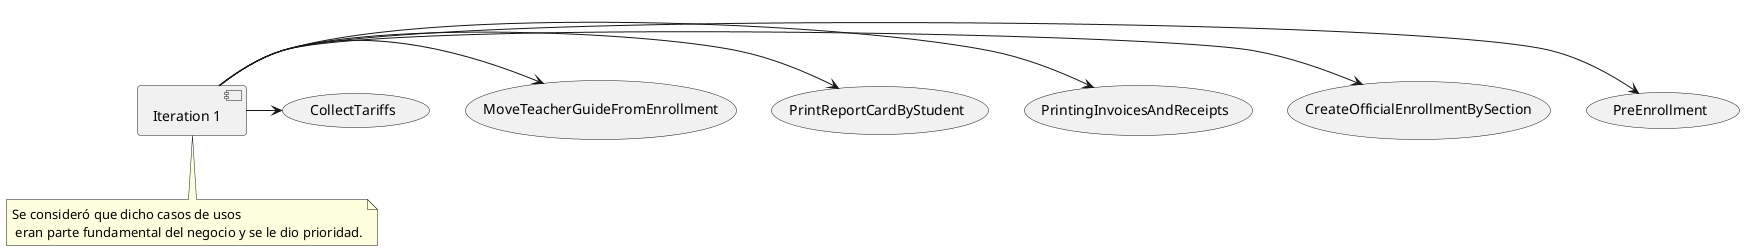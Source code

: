 @startuml
skinparam BackgroundColor transparent

component "Iteration 1" as Iteration1

note bottom of Iteration1: Se consideró que dicho casos de usos\n eran parte fundamental del negocio y se le dio prioridad.

usecase PreEnrollment
usecase CreateOfficialEnrollmentBySection
usecase PrintingInvoicesAndReceipts
usecase PrintReportCardByStudent
usecase MoveTeacherGuideFromEnrollment
usecase CollectTariffs

Iteration1 -> PreEnrollment
Iteration1 -> CreateOfficialEnrollmentBySection
Iteration1 -> PrintingInvoicesAndReceipts
Iteration1 -> PrintReportCardByStudent
Iteration1 -> MoveTeacherGuideFromEnrollment
Iteration1 -> CollectTariffs


@enduml